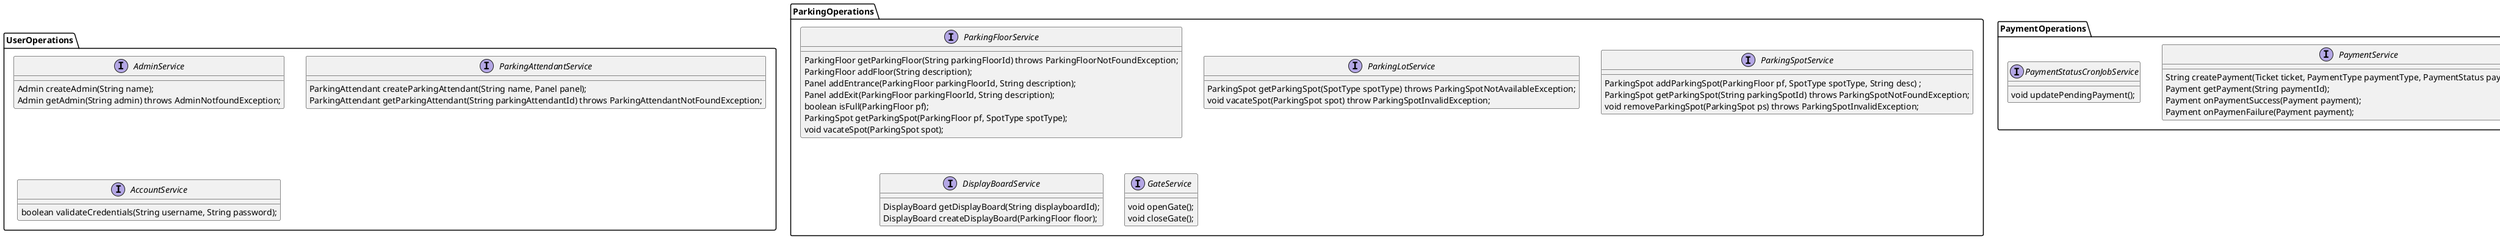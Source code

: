 @startuml
'https://plantuml.com/class-diagram

Package UserOperations{
    interface AdminService {
        Admin createAdmin(String name);
        Admin getAdmin(String admin) throws AdminNotfoundException;
    }

    interface ParkingAttendantService {
        ParkingAttendant createParkingAttendant(String name, Panel panel);
        ParkingAttendant getParkingAttendant(String parkingAttendantId) throws ParkingAttendantNotFoundException;

    }

    interface AccountService{
        boolean validateCredentials(String username, String password);
    }
}

Package ParkingOperations{
    interface ParkingFloorService {
        ParkingFloor getParkingFloor(String parkingFloorId) throws ParkingFloorNotFoundException;
        ParkingFloor addFloor(String description);
        Panel addEntrance(ParkingFloor parkingFloorId, String description);
        Panel addExit(ParkingFloor parkingFloorId, String description);
        boolean isFull(ParkingFloor pf);
        ParkingSpot getParkingSpot(ParkingFloor pf, SpotType spotType);
        void vacateSpot(ParkingSpot spot);
    }

    interface ParkingLotService {
        ParkingSpot getParkingSpot(SpotType spotType) throws ParkingSpotNotAvailableException;
        void vacateSpot(ParkingSpot spot) throw ParkingSpotInvalidException;
    }

    interface ParkingSpotService {
        ParkingSpot addParkingSpot(ParkingFloor pf, SpotType spotType, String desc) ;
        ParkingSpot getParkingSpot(String parkingSpotId) throws ParkingSpotNotFoundException;
        void removeParkingSpot(ParkingSpot ps) throws ParkingSpotInvalidException;
    }

    interface DisplayBoardService{
            DisplayBoard getDisplayBoard(String displayboardId);
            DisplayBoard createDisplayBoard(ParkingFloor floor);
    }

    interface GateService{
        void openGate();
        void closeGate();
    }


}

Package PaymentOperations{
    interface PaymentService{
        String createPayment(Ticket ticket, PaymentType paymentType, PaymentStatus paymentStatus);
        Payment getPayment(String paymentId);
        Payment onPaymentSuccess(Payment payment);
        Payment onPaymenFailure(Payment payment);
    }

 interface PaymentStatusCronJobService{
        void updatePendingPayment();
    }


}

package TicketOperations{
    interface TicketService {
        Ticket createTicket(ParkingAttendant user, Vehicle vehicle, Panel panel, TicketType ticketType, ParkingSpot ps);
        Ticket searchTicket(String ticketId) throws TicketNotFoundException;
        double getTicketCharges(Ticket ticket);
        Ticket updateTicketStatus(Ticket ticket, TicketStatus status, Panel panel);
    }

  interface PriceComputeService {
        Double compute(Ticket ticket);
    }
    class DailyPriceImpl implements PriceComputeService
    class HourPriceImpl implements PriceComputeService

    interface ParkingRateService{
       updateParkingRate(TicketType ticketType, double charges);
    }

}

package NotificationOperations{
    interface NotificationService{
        void createNotification(Ticket ticket);
        Notification getNotification(String notificationId);
    }

    interface NotificationCronService{
        void emailNotifications();
        void smsNotifications();
    }

}

package UtilityOperations{
    class MapSpotType {
        public static List<SpotType> spotTypeApplicableForVehicle(VehicleType vehicleType)
    }
}
@enduml